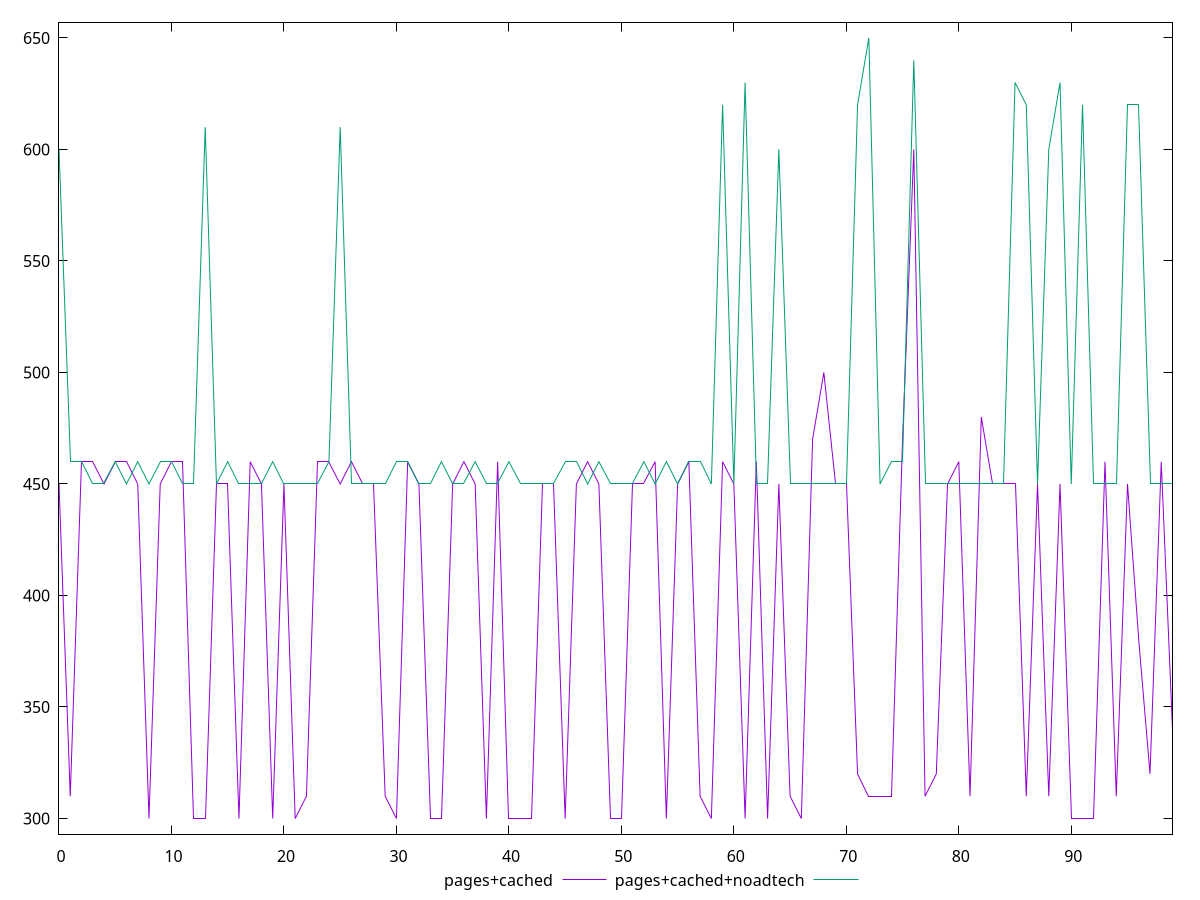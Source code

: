 reset

$pagesCached <<EOF
0 450
1 310
2 460
3 460
4 450
5 460
6 460
7 450
8 300
9 450
10 460
11 460
12 300
13 300
14 450
15 450
16 300
17 460
18 450
19 300
20 450
21 300
22 310
23 460
24 460
25 450
26 460
27 450
28 450
29 310
30 300
31 460
32 450
33 300
34 300
35 450
36 460
37 450
38 300
39 460
40 300
41 300
42 300
43 450
44 450
45 300
46 450
47 460
48 450
49 300
50 300
51 450
52 450
53 460
54 300
55 450
56 460
57 310
58 300
59 460
60 450
61 300
62 460
63 300
64 450
65 310
66 300
67 470
68 500
69 450
70 450
71 320
72 310
73 310
74 310
75 470
76 600
77 310
78 320
79 450
80 460
81 310
82 480
83 450
84 450
85 450
86 310
87 450
88 310
89 450
90 300
91 300
92 300
93 460
94 310
95 450
96 380
97 320
98 460
99 340
EOF

$pagesCachedNoadtech <<EOF
0 600
1 460
2 460
3 450
4 450
5 460
6 450
7 460
8 450
9 460
10 460
11 450
12 450
13 610
14 450
15 460
16 450
17 450
18 450
19 460
20 450
21 450
22 450
23 450
24 460
25 610
26 450
27 450
28 450
29 450
30 460
31 460
32 450
33 450
34 460
35 450
36 450
37 460
38 450
39 450
40 460
41 450
42 450
43 450
44 450
45 460
46 460
47 450
48 460
49 450
50 450
51 450
52 460
53 450
54 460
55 450
56 460
57 460
58 450
59 620
60 450
61 630
62 450
63 450
64 600
65 450
66 450
67 450
68 450
69 450
70 450
71 620
72 650
73 450
74 460
75 460
76 640
77 450
78 450
79 450
80 450
81 450
82 450
83 450
84 450
85 630
86 620
87 450
88 600
89 630
90 450
91 620
92 450
93 450
94 450
95 620
96 620
97 450
98 450
99 450
EOF

set key outside below
set xrange [0:99]
set yrange [293:657]
set trange [293:657]
set terminal svg size 640, 520 enhanced background rgb 'white'
set output "report_00018_2021-02-10T15-25-16.877Z/uses-webp-images/comparison/line/1_vs_2.svg"

plot $pagesCached title "pages+cached" with line, \
     $pagesCachedNoadtech title "pages+cached+noadtech" with line

reset
